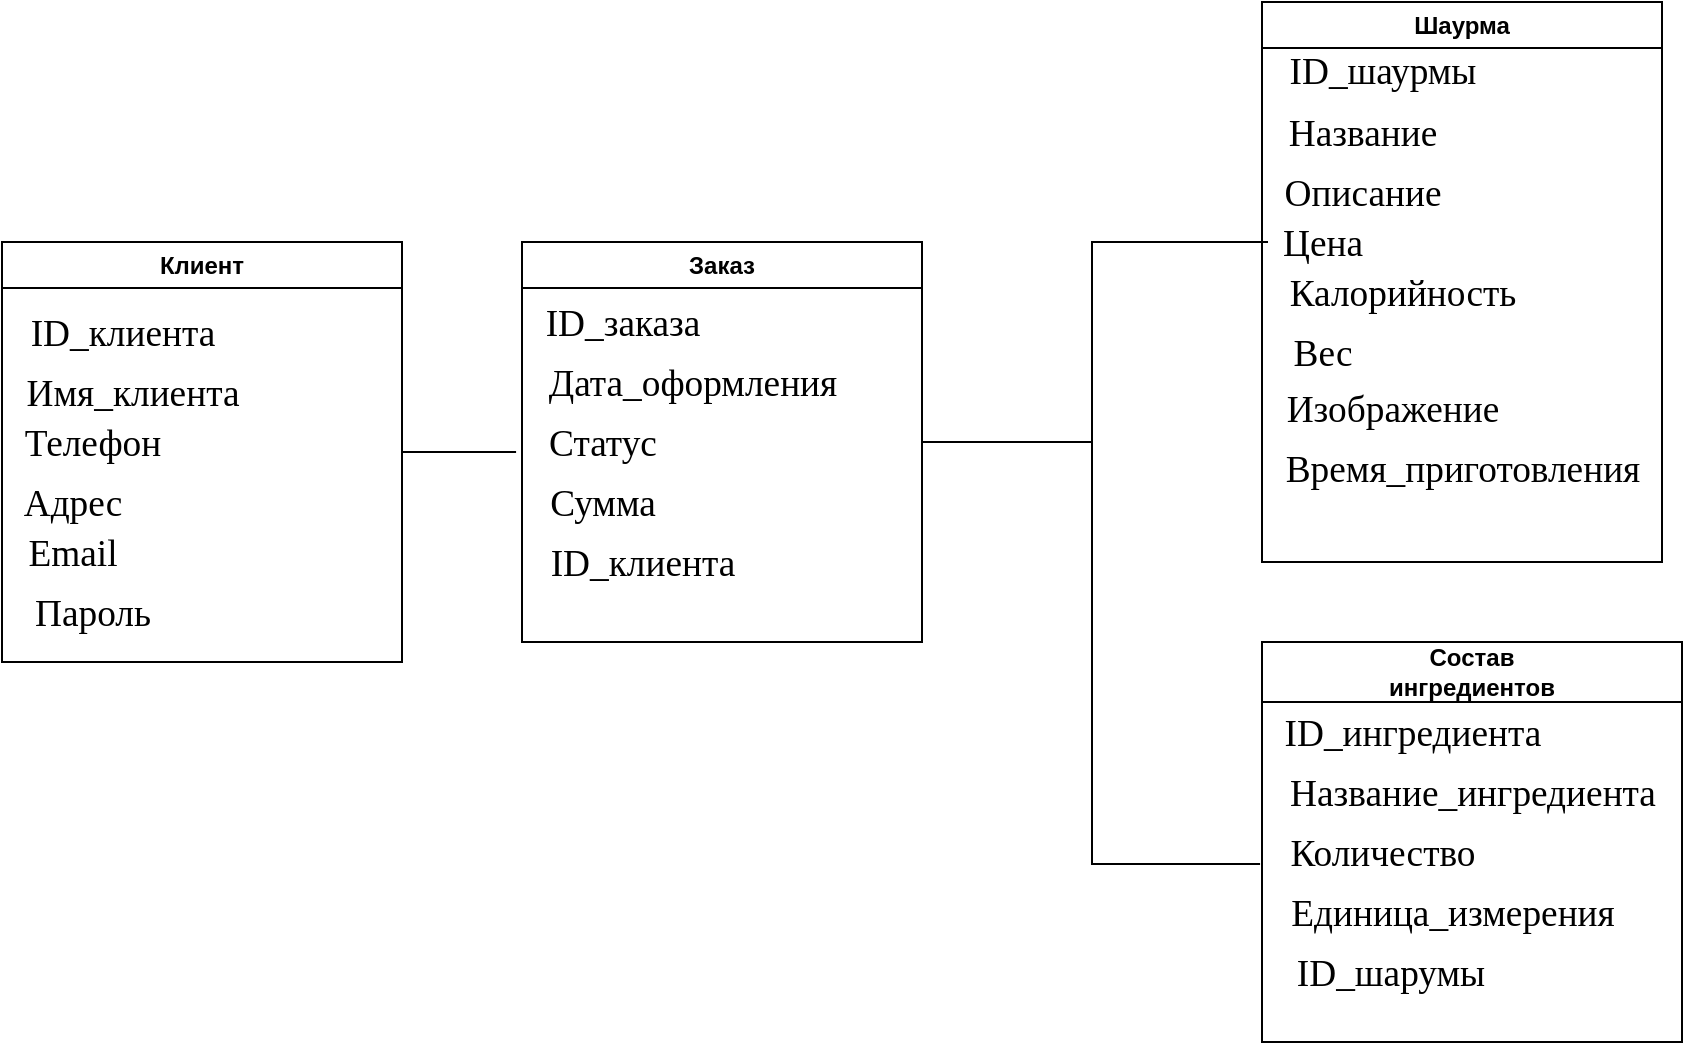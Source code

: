 <mxfile version="26.0.16">
  <diagram name="Страница — 1" id="9OIFsT8G6r5yqzjAUUH2">
    <mxGraphModel dx="1434" dy="780" grid="1" gridSize="10" guides="1" tooltips="1" connect="1" arrows="1" fold="1" page="1" pageScale="1" pageWidth="827" pageHeight="1169" math="0" shadow="0">
      <root>
        <mxCell id="0" />
        <mxCell id="1" parent="0" />
        <mxCell id="Th_H3QJFpkia5J8ZMEYz-12" value="Клиент" style="swimlane;whiteSpace=wrap;html=1;" vertex="1" parent="1">
          <mxGeometry x="140" y="120" width="200" height="210" as="geometry" />
        </mxCell>
        <mxCell id="Th_H3QJFpkia5J8ZMEYz-14" value="&lt;span style=&quot;font-size: 14pt; line-height: 107%; font-family: &amp;quot;Times New Roman&amp;quot;, serif; border: 1pt none windowtext; padding: 0cm;&quot;&gt;Имя_клиента&lt;/span&gt;" style="text;html=1;align=center;verticalAlign=middle;resizable=0;points=[];autosize=1;strokeColor=none;fillColor=none;" vertex="1" parent="Th_H3QJFpkia5J8ZMEYz-12">
          <mxGeometry y="60" width="130" height="30" as="geometry" />
        </mxCell>
        <mxCell id="Th_H3QJFpkia5J8ZMEYz-13" value="&lt;span style=&quot;font-size: 14pt; line-height: 107%; font-family: &amp;quot;Times New Roman&amp;quot;, serif; border: 1pt none windowtext; padding: 0cm;&quot;&gt;ID_клиента&lt;/span&gt;" style="text;html=1;align=center;verticalAlign=middle;resizable=0;points=[];autosize=1;strokeColor=none;fillColor=none;" vertex="1" parent="Th_H3QJFpkia5J8ZMEYz-12">
          <mxGeometry y="30" width="120" height="30" as="geometry" />
        </mxCell>
        <mxCell id="Th_H3QJFpkia5J8ZMEYz-15" value="&lt;span style=&quot;font-size: 14pt; line-height: 107%; font-family: &amp;quot;Times New Roman&amp;quot;, serif; border: 1pt none windowtext; padding: 0cm;&quot;&gt;Телефон&lt;/span&gt;" style="text;html=1;align=center;verticalAlign=middle;resizable=0;points=[];autosize=1;strokeColor=none;fillColor=none;" vertex="1" parent="Th_H3QJFpkia5J8ZMEYz-12">
          <mxGeometry y="85" width="90" height="30" as="geometry" />
        </mxCell>
        <mxCell id="Th_H3QJFpkia5J8ZMEYz-16" value="&lt;span style=&quot;font-size: 14pt; line-height: 107%; font-family: &amp;quot;Times New Roman&amp;quot;, serif; border: 1pt none windowtext; padding: 0cm;&quot;&gt;Адрес&lt;/span&gt;" style="text;html=1;align=center;verticalAlign=middle;resizable=0;points=[];autosize=1;strokeColor=none;fillColor=none;" vertex="1" parent="Th_H3QJFpkia5J8ZMEYz-12">
          <mxGeometry y="115" width="70" height="30" as="geometry" />
        </mxCell>
        <mxCell id="Th_H3QJFpkia5J8ZMEYz-17" value="&lt;span style=&quot;font-size: 14pt; line-height: 107%; font-family: &amp;quot;Times New Roman&amp;quot;, serif; border: 1pt none windowtext; padding: 0cm;&quot;&gt;Email&lt;/span&gt;" style="text;html=1;align=center;verticalAlign=middle;resizable=0;points=[];autosize=1;strokeColor=none;fillColor=none;" vertex="1" parent="Th_H3QJFpkia5J8ZMEYz-12">
          <mxGeometry y="140" width="70" height="30" as="geometry" />
        </mxCell>
        <mxCell id="Th_H3QJFpkia5J8ZMEYz-18" value="&lt;span style=&quot;font-size: 14pt; line-height: 107%; font-family: &amp;quot;Times New Roman&amp;quot;, serif; border: 1pt none windowtext; padding: 0cm;&quot;&gt;Пароль&lt;/span&gt;" style="text;html=1;align=center;verticalAlign=middle;resizable=0;points=[];autosize=1;strokeColor=none;fillColor=none;" vertex="1" parent="Th_H3QJFpkia5J8ZMEYz-12">
          <mxGeometry x="5" y="170" width="80" height="30" as="geometry" />
        </mxCell>
        <mxCell id="Th_H3QJFpkia5J8ZMEYz-19" value="Заказ" style="swimlane;whiteSpace=wrap;html=1;" vertex="1" parent="1">
          <mxGeometry x="400" y="120" width="200" height="200" as="geometry" />
        </mxCell>
        <mxCell id="Th_H3QJFpkia5J8ZMEYz-20" value="&lt;span style=&quot;font-size: 14pt; line-height: 107%; font-family: &amp;quot;Times New Roman&amp;quot;, serif; border: 1pt none windowtext; padding: 0cm;&quot;&gt;ID_заказа&lt;/span&gt;" style="text;html=1;align=center;verticalAlign=middle;resizable=0;points=[];autosize=1;strokeColor=none;fillColor=none;" vertex="1" parent="Th_H3QJFpkia5J8ZMEYz-19">
          <mxGeometry y="25" width="100" height="30" as="geometry" />
        </mxCell>
        <mxCell id="Th_H3QJFpkia5J8ZMEYz-21" value="&lt;span style=&quot;font-size: 14pt; line-height: 107%; font-family: &amp;quot;Times New Roman&amp;quot;, serif; border: 1pt none windowtext; padding: 0cm;&quot;&gt;Дата_оформления&lt;/span&gt;" style="text;html=1;align=center;verticalAlign=middle;resizable=0;points=[];autosize=1;strokeColor=none;fillColor=none;" vertex="1" parent="Th_H3QJFpkia5J8ZMEYz-19">
          <mxGeometry y="55" width="170" height="30" as="geometry" />
        </mxCell>
        <mxCell id="Th_H3QJFpkia5J8ZMEYz-22" value="&lt;span style=&quot;font-size: 14pt; line-height: 107%; font-family: &amp;quot;Times New Roman&amp;quot;, serif; border: 1pt none windowtext; padding: 0cm;&quot;&gt;Статус&lt;/span&gt;" style="text;html=1;align=center;verticalAlign=middle;resizable=0;points=[];autosize=1;strokeColor=none;fillColor=none;" vertex="1" parent="Th_H3QJFpkia5J8ZMEYz-19">
          <mxGeometry y="85" width="80" height="30" as="geometry" />
        </mxCell>
        <mxCell id="Th_H3QJFpkia5J8ZMEYz-23" value="&lt;span style=&quot;font-size: 14pt; line-height: 107%; font-family: &amp;quot;Times New Roman&amp;quot;, serif; border: 1pt none windowtext; padding: 0cm;&quot;&gt;Сумма&lt;/span&gt;" style="text;html=1;align=center;verticalAlign=middle;resizable=0;points=[];autosize=1;strokeColor=none;fillColor=none;" vertex="1" parent="Th_H3QJFpkia5J8ZMEYz-19">
          <mxGeometry y="115" width="80" height="30" as="geometry" />
        </mxCell>
        <mxCell id="Th_H3QJFpkia5J8ZMEYz-24" value="&lt;span style=&quot;font-size: 14pt; line-height: 107%; font-family: &amp;quot;Times New Roman&amp;quot;, serif; border: 1pt none windowtext; padding: 0cm;&quot;&gt;ID_клиента&lt;/span&gt;" style="text;html=1;align=center;verticalAlign=middle;resizable=0;points=[];autosize=1;strokeColor=none;fillColor=none;" vertex="1" parent="Th_H3QJFpkia5J8ZMEYz-19">
          <mxGeometry y="145" width="120" height="30" as="geometry" />
        </mxCell>
        <mxCell id="Th_H3QJFpkia5J8ZMEYz-26" value="Шаурма" style="swimlane;whiteSpace=wrap;" vertex="1" parent="1">
          <mxGeometry x="770" width="200" height="280" as="geometry" />
        </mxCell>
        <mxCell id="Th_H3QJFpkia5J8ZMEYz-28" value="&lt;span style=&quot;font-size: 14pt; line-height: 107%; font-family: &amp;quot;Times New Roman&amp;quot;, serif; border: 1pt none windowtext; padding: 0cm;&quot;&gt;ID_шаур&lt;/span&gt;&lt;span style=&quot;font-family: &amp;quot;Times New Roman&amp;quot;, serif; font-size: 14pt; background-color: transparent; color: light-dark(rgb(0, 0, 0), rgb(255, 255, 255));&quot;&gt;мы&lt;/span&gt;" style="text;html=1;align=center;verticalAlign=middle;resizable=0;points=[];autosize=1;strokeColor=none;fillColor=none;" vertex="1" parent="Th_H3QJFpkia5J8ZMEYz-26">
          <mxGeometry y="15" width="120" height="40" as="geometry" />
        </mxCell>
        <mxCell id="Th_H3QJFpkia5J8ZMEYz-29" value="&lt;span style=&quot;font-size: 14pt; line-height: 107%; font-family: &amp;quot;Times New Roman&amp;quot;, serif; border: 1pt none windowtext; padding: 0cm;&quot;&gt;Название&lt;/span&gt;" style="text;html=1;align=center;verticalAlign=middle;resizable=0;points=[];autosize=1;strokeColor=none;fillColor=none;" vertex="1" parent="Th_H3QJFpkia5J8ZMEYz-26">
          <mxGeometry y="50" width="100" height="30" as="geometry" />
        </mxCell>
        <mxCell id="Th_H3QJFpkia5J8ZMEYz-30" value="&lt;span style=&quot;font-size: 14pt; line-height: 107%; font-family: &amp;quot;Times New Roman&amp;quot;, serif; border: 1pt none windowtext; padding: 0cm;&quot;&gt;Описание&lt;/span&gt;" style="text;html=1;align=center;verticalAlign=middle;resizable=0;points=[];autosize=1;strokeColor=none;fillColor=none;" vertex="1" parent="Th_H3QJFpkia5J8ZMEYz-26">
          <mxGeometry y="80" width="100" height="30" as="geometry" />
        </mxCell>
        <mxCell id="Th_H3QJFpkia5J8ZMEYz-31" value="&lt;span style=&quot;font-size: 14pt; line-height: 107%; font-family: &amp;quot;Times New Roman&amp;quot;, serif; border: 1pt none windowtext; padding: 0cm;&quot;&gt;Цена&lt;/span&gt;" style="text;html=1;align=center;verticalAlign=middle;resizable=0;points=[];autosize=1;strokeColor=none;fillColor=none;" vertex="1" parent="Th_H3QJFpkia5J8ZMEYz-26">
          <mxGeometry y="105" width="60" height="30" as="geometry" />
        </mxCell>
        <mxCell id="Th_H3QJFpkia5J8ZMEYz-32" value="&lt;span style=&quot;font-size: 14pt; line-height: 107%; font-family: &amp;quot;Times New Roman&amp;quot;, serif; border: 1pt none windowtext; padding: 0cm;&quot;&gt;Калорийность&lt;/span&gt;" style="text;html=1;align=center;verticalAlign=middle;resizable=0;points=[];autosize=1;strokeColor=none;fillColor=none;" vertex="1" parent="Th_H3QJFpkia5J8ZMEYz-26">
          <mxGeometry y="130" width="140" height="30" as="geometry" />
        </mxCell>
        <mxCell id="Th_H3QJFpkia5J8ZMEYz-33" value="&lt;span style=&quot;font-size: 14pt; line-height: 107%; font-family: &amp;quot;Times New Roman&amp;quot;, serif; border: 1pt none windowtext; padding: 0cm;&quot;&gt;Вес&lt;/span&gt;" style="text;html=1;align=center;verticalAlign=middle;resizable=0;points=[];autosize=1;strokeColor=none;fillColor=none;" vertex="1" parent="Th_H3QJFpkia5J8ZMEYz-26">
          <mxGeometry x="5" y="160" width="50" height="30" as="geometry" />
        </mxCell>
        <mxCell id="Th_H3QJFpkia5J8ZMEYz-34" value="&lt;span style=&quot;font-size: 14pt; line-height: 107%; font-family: &amp;quot;Times New Roman&amp;quot;, serif; border: 1pt none windowtext; padding: 0cm;&quot;&gt;Изображение&lt;/span&gt;" style="text;html=1;align=center;verticalAlign=middle;resizable=0;points=[];autosize=1;strokeColor=none;fillColor=none;" vertex="1" parent="Th_H3QJFpkia5J8ZMEYz-26">
          <mxGeometry y="188" width="130" height="30" as="geometry" />
        </mxCell>
        <mxCell id="Th_H3QJFpkia5J8ZMEYz-35" value="&lt;span style=&quot;font-size: 14pt; line-height: 107%; font-family: &amp;quot;Times New Roman&amp;quot;, serif; border: 1pt none windowtext; padding: 0cm;&quot;&gt;Время_приготовления&lt;/span&gt;" style="text;html=1;align=center;verticalAlign=middle;resizable=0;points=[];autosize=1;strokeColor=none;fillColor=none;" vertex="1" parent="Th_H3QJFpkia5J8ZMEYz-26">
          <mxGeometry y="218" width="200" height="30" as="geometry" />
        </mxCell>
        <mxCell id="Th_H3QJFpkia5J8ZMEYz-38" style="edgeStyle=orthogonalEdgeStyle;rounded=0;orthogonalLoop=1;jettySize=auto;html=1;exitX=1;exitY=0.5;exitDx=0;exitDy=0;entryX=0.05;entryY=0.5;entryDx=0;entryDy=0;entryPerimeter=0;endArrow=none;startFill=0;" edge="1" parent="1" source="Th_H3QJFpkia5J8ZMEYz-19" target="Th_H3QJFpkia5J8ZMEYz-31">
          <mxGeometry relative="1" as="geometry" />
        </mxCell>
        <mxCell id="Th_H3QJFpkia5J8ZMEYz-40" value="Состав&#xa;ингредиентов" style="swimlane;whiteSpace=wrap;startSize=30;" vertex="1" parent="1">
          <mxGeometry x="770" y="320" width="210" height="200" as="geometry" />
        </mxCell>
        <mxCell id="Th_H3QJFpkia5J8ZMEYz-41" value="&lt;span style=&quot;font-size: 14pt; line-height: 107%; font-family: &amp;quot;Times New Roman&amp;quot;, serif; border: 1pt none windowtext; padding: 0cm;&quot;&gt;ID_ингредиента&lt;/span&gt;" style="text;html=1;align=center;verticalAlign=middle;resizable=0;points=[];autosize=1;strokeColor=none;fillColor=none;" vertex="1" parent="Th_H3QJFpkia5J8ZMEYz-40">
          <mxGeometry y="30" width="150" height="30" as="geometry" />
        </mxCell>
        <mxCell id="Th_H3QJFpkia5J8ZMEYz-42" value="&lt;span style=&quot;font-size: 14pt; line-height: 107%; font-family: &amp;quot;Times New Roman&amp;quot;, serif; border: 1pt none windowtext; padding: 0cm;&quot;&gt;Название_ингредиента&lt;/span&gt;" style="text;html=1;align=center;verticalAlign=middle;resizable=0;points=[];autosize=1;strokeColor=none;fillColor=none;" vertex="1" parent="Th_H3QJFpkia5J8ZMEYz-40">
          <mxGeometry y="60" width="210" height="30" as="geometry" />
        </mxCell>
        <mxCell id="Th_H3QJFpkia5J8ZMEYz-43" value="&lt;span style=&quot;font-size: 14pt; line-height: 107%; font-family: &amp;quot;Times New Roman&amp;quot;, serif; border: 1pt none windowtext; padding: 0cm;&quot;&gt;Количество&lt;/span&gt;" style="text;html=1;align=center;verticalAlign=middle;resizable=0;points=[];autosize=1;strokeColor=none;fillColor=none;" vertex="1" parent="Th_H3QJFpkia5J8ZMEYz-40">
          <mxGeometry y="90" width="120" height="30" as="geometry" />
        </mxCell>
        <mxCell id="Th_H3QJFpkia5J8ZMEYz-44" value="&lt;span style=&quot;font-size: 14pt; line-height: 107%; font-family: &amp;quot;Times New Roman&amp;quot;, serif; border: 1pt none windowtext; padding: 0cm;&quot;&gt;Единица_измерения&lt;/span&gt;" style="text;html=1;align=center;verticalAlign=middle;resizable=0;points=[];autosize=1;strokeColor=none;fillColor=none;" vertex="1" parent="Th_H3QJFpkia5J8ZMEYz-40">
          <mxGeometry y="120" width="190" height="30" as="geometry" />
        </mxCell>
        <mxCell id="Th_H3QJFpkia5J8ZMEYz-45" value="&lt;span style=&quot;font-size: 14pt; line-height: 107%; font-family: &amp;quot;Times New Roman&amp;quot;, serif; border: 1pt none windowtext; padding: 0cm;&quot;&gt;ID_шарумы&lt;/span&gt;" style="text;html=1;align=center;verticalAlign=middle;resizable=0;points=[];autosize=1;strokeColor=none;fillColor=none;" vertex="1" parent="Th_H3QJFpkia5J8ZMEYz-40">
          <mxGeometry x="4" y="150" width="120" height="30" as="geometry" />
        </mxCell>
        <mxCell id="Th_H3QJFpkia5J8ZMEYz-46" style="edgeStyle=orthogonalEdgeStyle;rounded=0;orthogonalLoop=1;jettySize=auto;html=1;exitX=1;exitY=0.5;exitDx=0;exitDy=0;entryX=-0.008;entryY=0.7;entryDx=0;entryDy=0;entryPerimeter=0;endArrow=none;startFill=0;" edge="1" parent="1" source="Th_H3QJFpkia5J8ZMEYz-19" target="Th_H3QJFpkia5J8ZMEYz-43">
          <mxGeometry relative="1" as="geometry" />
        </mxCell>
        <mxCell id="Th_H3QJFpkia5J8ZMEYz-49" style="edgeStyle=orthogonalEdgeStyle;rounded=0;orthogonalLoop=1;jettySize=auto;html=1;exitX=1;exitY=0.5;exitDx=0;exitDy=0;entryX=-0.037;entryY=0.667;entryDx=0;entryDy=0;entryPerimeter=0;endArrow=none;startFill=0;" edge="1" parent="1" source="Th_H3QJFpkia5J8ZMEYz-12" target="Th_H3QJFpkia5J8ZMEYz-22">
          <mxGeometry relative="1" as="geometry" />
        </mxCell>
      </root>
    </mxGraphModel>
  </diagram>
</mxfile>
